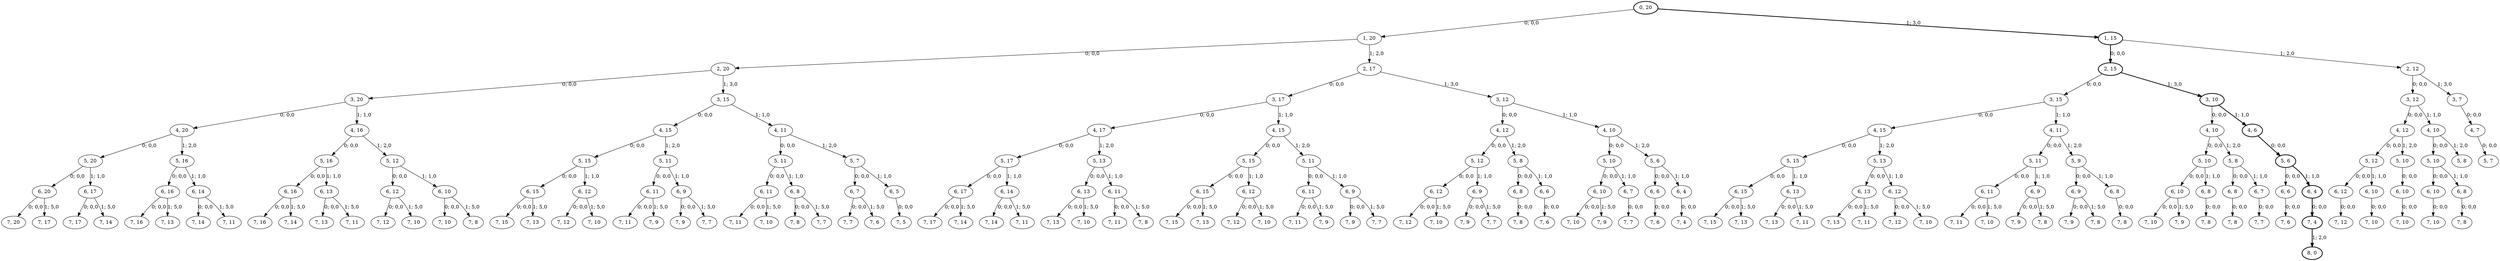 strict digraph G {
  1 [ style="solid" label="6, 20" ];
  2 [ style="solid" label="7, 20" ];
  3 [ style="solid" label="7, 17" ];
  4 [ style="solid" label="5, 20" ];
  5 [ style="solid" label="6, 17" ];
  6 [ style="solid" label="7, 17" ];
  7 [ style="solid" label="7, 14" ];
  8 [ style="solid" label="4, 20" ];
  9 [ style="solid" label="6, 16" ];
  10 [ style="solid" label="7, 16" ];
  11 [ style="solid" label="7, 13" ];
  12 [ style="solid" label="5, 16" ];
  13 [ style="solid" label="6, 14" ];
  14 [ style="solid" label="7, 14" ];
  15 [ style="solid" label="7, 11" ];
  16 [ style="solid" label="3, 20" ];
  17 [ style="solid" label="6, 16" ];
  18 [ style="solid" label="7, 16" ];
  19 [ style="solid" label="7, 14" ];
  20 [ style="solid" label="5, 16" ];
  21 [ style="solid" label="6, 13" ];
  22 [ style="solid" label="7, 13" ];
  23 [ style="solid" label="7, 11" ];
  24 [ style="solid" label="4, 16" ];
  25 [ style="solid" label="6, 12" ];
  26 [ style="solid" label="7, 12" ];
  27 [ style="solid" label="7, 10" ];
  28 [ style="solid" label="5, 12" ];
  29 [ style="solid" label="6, 10" ];
  30 [ style="solid" label="7, 10" ];
  31 [ style="solid" label="7, 8" ];
  32 [ style="solid" label="2, 20" ];
  33 [ style="solid" label="6, 15" ];
  34 [ style="solid" label="7, 15" ];
  35 [ style="solid" label="7, 13" ];
  36 [ style="solid" label="5, 15" ];
  37 [ style="solid" label="6, 12" ];
  38 [ style="solid" label="7, 12" ];
  39 [ style="solid" label="7, 10" ];
  40 [ style="solid" label="4, 15" ];
  41 [ style="solid" label="6, 11" ];
  42 [ style="solid" label="7, 11" ];
  43 [ style="solid" label="7, 9" ];
  44 [ style="solid" label="5, 11" ];
  45 [ style="solid" label="6, 9" ];
  46 [ style="solid" label="7, 9" ];
  47 [ style="solid" label="7, 7" ];
  48 [ style="solid" label="3, 15" ];
  49 [ style="solid" label="6, 11" ];
  50 [ style="solid" label="7, 11" ];
  51 [ style="solid" label="7, 10" ];
  52 [ style="solid" label="5, 11" ];
  53 [ style="solid" label="6, 8" ];
  54 [ style="solid" label="7, 8" ];
  55 [ style="solid" label="7, 7" ];
  56 [ style="solid" label="4, 11" ];
  57 [ style="solid" label="6, 7" ];
  58 [ style="solid" label="7, 7" ];
  59 [ style="solid" label="7, 6" ];
  60 [ style="solid" label="5, 7" ];
  61 [ style="solid" label="6, 5" ];
  62 [ style="solid" label="7, 5" ];
  63 [ style="solid" label="1, 20" ];
  64 [ style="solid" label="6, 17" ];
  65 [ style="solid" label="7, 17" ];
  66 [ style="solid" label="7, 14" ];
  67 [ style="solid" label="5, 17" ];
  68 [ style="solid" label="6, 14" ];
  69 [ style="solid" label="7, 14" ];
  70 [ style="solid" label="7, 11" ];
  71 [ style="solid" label="4, 17" ];
  72 [ style="solid" label="6, 13" ];
  73 [ style="solid" label="7, 13" ];
  74 [ style="solid" label="7, 10" ];
  75 [ style="solid" label="5, 13" ];
  76 [ style="solid" label="6, 11" ];
  77 [ style="solid" label="7, 11" ];
  78 [ style="solid" label="7, 8" ];
  79 [ style="solid" label="3, 17" ];
  80 [ style="solid" label="6, 15" ];
  81 [ style="solid" label="7, 15" ];
  82 [ style="solid" label="7, 13" ];
  83 [ style="solid" label="5, 15" ];
  84 [ style="solid" label="6, 12" ];
  85 [ style="solid" label="7, 12" ];
  86 [ style="solid" label="7, 10" ];
  87 [ style="solid" label="4, 15" ];
  88 [ style="solid" label="6, 11" ];
  89 [ style="solid" label="7, 11" ];
  90 [ style="solid" label="7, 9" ];
  91 [ style="solid" label="5, 11" ];
  92 [ style="solid" label="6, 9" ];
  93 [ style="solid" label="7, 9" ];
  94 [ style="solid" label="7, 7" ];
  95 [ style="solid" label="2, 17" ];
  96 [ style="solid" label="6, 12" ];
  97 [ style="solid" label="7, 12" ];
  98 [ style="solid" label="7, 10" ];
  99 [ style="solid" label="5, 12" ];
  100 [ style="solid" label="6, 9" ];
  101 [ style="solid" label="7, 9" ];
  102 [ style="solid" label="7, 7" ];
  103 [ style="solid" label="4, 12" ];
  104 [ style="solid" label="6, 8" ];
  105 [ style="solid" label="7, 8" ];
  106 [ style="solid" label="5, 8" ];
  107 [ style="solid" label="6, 6" ];
  108 [ style="solid" label="7, 6" ];
  109 [ style="solid" label="3, 12" ];
  110 [ style="solid" label="6, 10" ];
  111 [ style="solid" label="7, 10" ];
  112 [ style="solid" label="7, 9" ];
  113 [ style="solid" label="5, 10" ];
  114 [ style="solid" label="6, 7" ];
  115 [ style="solid" label="7, 7" ];
  116 [ style="solid" label="4, 10" ];
  117 [ style="solid" label="6, 6" ];
  118 [ style="solid" label="7, 6" ];
  119 [ style="solid" label="5, 6" ];
  120 [ style="solid" label="6, 4" ];
  121 [ style="solid" label="7, 4" ];
  122 [ style="bold" label="0, 20" ];
  123 [ style="solid" label="6, 15" ];
  124 [ style="solid" label="7, 15" ];
  125 [ style="solid" label="7, 13" ];
  126 [ style="solid" label="5, 15" ];
  127 [ style="solid" label="6, 13" ];
  128 [ style="solid" label="7, 13" ];
  129 [ style="solid" label="7, 11" ];
  130 [ style="solid" label="4, 15" ];
  131 [ style="solid" label="6, 13" ];
  132 [ style="solid" label="7, 13" ];
  133 [ style="solid" label="7, 11" ];
  134 [ style="solid" label="5, 13" ];
  135 [ style="solid" label="6, 12" ];
  136 [ style="solid" label="7, 12" ];
  137 [ style="solid" label="7, 10" ];
  138 [ style="solid" label="3, 15" ];
  139 [ style="solid" label="6, 11" ];
  140 [ style="solid" label="7, 11" ];
  141 [ style="solid" label="7, 10" ];
  142 [ style="solid" label="5, 11" ];
  143 [ style="solid" label="6, 9" ];
  144 [ style="solid" label="7, 9" ];
  145 [ style="solid" label="7, 8" ];
  146 [ style="solid" label="4, 11" ];
  147 [ style="solid" label="6, 9" ];
  148 [ style="solid" label="7, 9" ];
  149 [ style="solid" label="7, 8" ];
  150 [ style="solid" label="5, 9" ];
  151 [ style="solid" label="6, 8" ];
  152 [ style="solid" label="7, 8" ];
  153 [ style="bold" label="2, 15" ];
  154 [ style="solid" label="6, 10" ];
  155 [ style="solid" label="7, 10" ];
  156 [ style="solid" label="7, 9" ];
  157 [ style="solid" label="5, 10" ];
  158 [ style="solid" label="6, 8" ];
  159 [ style="solid" label="7, 8" ];
  160 [ style="solid" label="4, 10" ];
  161 [ style="solid" label="6, 8" ];
  162 [ style="solid" label="7, 8" ];
  163 [ style="solid" label="5, 8" ];
  164 [ style="solid" label="6, 7" ];
  165 [ style="solid" label="7, 7" ];
  166 [ style="bold" label="3, 10" ];
  167 [ style="solid" label="6, 6" ];
  168 [ style="solid" label="7, 6" ];
  169 [ style="bold" label="5, 6" ];
  170 [ style="bold" label="7, 4" ];
  171 [ style="bold" label="8, 0" ];
  172 [ style="bold" label="6, 4" ];
  173 [ style="bold" label="4, 6" ];
  174 [ style="bold" label="1, 15" ];
  175 [ style="solid" label="6, 12" ];
  176 [ style="solid" label="7, 12" ];
  177 [ style="solid" label="5, 12" ];
  178 [ style="solid" label="6, 10" ];
  179 [ style="solid" label="7, 10" ];
  180 [ style="solid" label="4, 12" ];
  181 [ style="solid" label="6, 10" ];
  182 [ style="solid" label="7, 10" ];
  183 [ style="solid" label="5, 10" ];
  184 [ style="solid" label="3, 12" ];
  185 [ style="solid" label="6, 10" ];
  186 [ style="solid" label="7, 10" ];
  187 [ style="solid" label="5, 10" ];
  188 [ style="solid" label="6, 8" ];
  189 [ style="solid" label="7, 8" ];
  190 [ style="solid" label="4, 10" ];
  191 [ style="solid" label="5, 8" ];
  192 [ style="solid" label="2, 12" ];
  193 [ style="solid" label="4, 7" ];
  194 [ style="solid" label="5, 7" ];
  195 [ style="solid" label="3, 7" ];
  1 -> 2 [ style="solid" label="0; 0,0" ];
  1 -> 3 [ style="solid" label="1; 5,0" ];
  4 -> 1 [ style="solid" label="0; 0,0" ];
  5 -> 6 [ style="solid" label="0; 0,0" ];
  5 -> 7 [ style="solid" label="1; 5,0" ];
  4 -> 5 [ style="solid" label="1; 1,0" ];
  8 -> 4 [ style="solid" label="0; 0,0" ];
  9 -> 10 [ style="solid" label="0; 0,0" ];
  9 -> 11 [ style="solid" label="1; 5,0" ];
  12 -> 9 [ style="solid" label="0; 0,0" ];
  13 -> 14 [ style="solid" label="0; 0,0" ];
  13 -> 15 [ style="solid" label="1; 5,0" ];
  12 -> 13 [ style="solid" label="1; 1,0" ];
  8 -> 12 [ style="solid" label="1; 2,0" ];
  16 -> 8 [ style="solid" label="0; 0,0" ];
  17 -> 18 [ style="solid" label="0; 0,0" ];
  17 -> 19 [ style="solid" label="1; 5,0" ];
  20 -> 17 [ style="solid" label="0; 0,0" ];
  21 -> 22 [ style="solid" label="0; 0,0" ];
  21 -> 23 [ style="solid" label="1; 5,0" ];
  20 -> 21 [ style="solid" label="1; 1,0" ];
  24 -> 20 [ style="solid" label="0; 0,0" ];
  25 -> 26 [ style="solid" label="0; 0,0" ];
  25 -> 27 [ style="solid" label="1; 5,0" ];
  28 -> 25 [ style="solid" label="0; 0,0" ];
  29 -> 30 [ style="solid" label="0; 0,0" ];
  29 -> 31 [ style="solid" label="1; 5,0" ];
  28 -> 29 [ style="solid" label="1; 1,0" ];
  24 -> 28 [ style="solid" label="1; 2,0" ];
  16 -> 24 [ style="solid" label="1; 1,0" ];
  32 -> 16 [ style="solid" label="0; 0,0" ];
  33 -> 34 [ style="solid" label="0; 0,0" ];
  33 -> 35 [ style="solid" label="1; 5,0" ];
  36 -> 33 [ style="solid" label="0; 0,0" ];
  37 -> 38 [ style="solid" label="0; 0,0" ];
  37 -> 39 [ style="solid" label="1; 5,0" ];
  36 -> 37 [ style="solid" label="1; 1,0" ];
  40 -> 36 [ style="solid" label="0; 0,0" ];
  41 -> 42 [ style="solid" label="0; 0,0" ];
  41 -> 43 [ style="solid" label="1; 5,0" ];
  44 -> 41 [ style="solid" label="0; 0,0" ];
  45 -> 46 [ style="solid" label="0; 0,0" ];
  45 -> 47 [ style="solid" label="1; 5,0" ];
  44 -> 45 [ style="solid" label="1; 1,0" ];
  40 -> 44 [ style="solid" label="1; 2,0" ];
  48 -> 40 [ style="solid" label="0; 0,0" ];
  49 -> 50 [ style="solid" label="0; 0,0" ];
  49 -> 51 [ style="solid" label="1; 5,0" ];
  52 -> 49 [ style="solid" label="0; 0,0" ];
  53 -> 54 [ style="solid" label="0; 0,0" ];
  53 -> 55 [ style="solid" label="1; 5,0" ];
  52 -> 53 [ style="solid" label="1; 1,0" ];
  56 -> 52 [ style="solid" label="0; 0,0" ];
  57 -> 58 [ style="solid" label="0; 0,0" ];
  57 -> 59 [ style="solid" label="1; 5,0" ];
  60 -> 57 [ style="solid" label="0; 0,0" ];
  61 -> 62 [ style="solid" label="0; 0,0" ];
  60 -> 61 [ style="solid" label="1; 1,0" ];
  56 -> 60 [ style="solid" label="1; 2,0" ];
  48 -> 56 [ style="solid" label="1; 1,0" ];
  32 -> 48 [ style="solid" label="1; 3,0" ];
  63 -> 32 [ style="solid" label="0; 0,0" ];
  64 -> 65 [ style="solid" label="0; 0,0" ];
  64 -> 66 [ style="solid" label="1; 5,0" ];
  67 -> 64 [ style="solid" label="0; 0,0" ];
  68 -> 69 [ style="solid" label="0; 0,0" ];
  68 -> 70 [ style="solid" label="1; 5,0" ];
  67 -> 68 [ style="solid" label="1; 1,0" ];
  71 -> 67 [ style="solid" label="0; 0,0" ];
  72 -> 73 [ style="solid" label="0; 0,0" ];
  72 -> 74 [ style="solid" label="1; 5,0" ];
  75 -> 72 [ style="solid" label="0; 0,0" ];
  76 -> 77 [ style="solid" label="0; 0,0" ];
  76 -> 78 [ style="solid" label="1; 5,0" ];
  75 -> 76 [ style="solid" label="1; 1,0" ];
  71 -> 75 [ style="solid" label="1; 2,0" ];
  79 -> 71 [ style="solid" label="0; 0,0" ];
  80 -> 81 [ style="solid" label="0; 0,0" ];
  80 -> 82 [ style="solid" label="1; 5,0" ];
  83 -> 80 [ style="solid" label="0; 0,0" ];
  84 -> 85 [ style="solid" label="0; 0,0" ];
  84 -> 86 [ style="solid" label="1; 5,0" ];
  83 -> 84 [ style="solid" label="1; 1,0" ];
  87 -> 83 [ style="solid" label="0; 0,0" ];
  88 -> 89 [ style="solid" label="0; 0,0" ];
  88 -> 90 [ style="solid" label="1; 5,0" ];
  91 -> 88 [ style="solid" label="0; 0,0" ];
  92 -> 93 [ style="solid" label="0; 0,0" ];
  92 -> 94 [ style="solid" label="1; 5,0" ];
  91 -> 92 [ style="solid" label="1; 1,0" ];
  87 -> 91 [ style="solid" label="1; 2,0" ];
  79 -> 87 [ style="solid" label="1; 1,0" ];
  95 -> 79 [ style="solid" label="0; 0,0" ];
  96 -> 97 [ style="solid" label="0; 0,0" ];
  96 -> 98 [ style="solid" label="1; 5,0" ];
  99 -> 96 [ style="solid" label="0; 0,0" ];
  100 -> 101 [ style="solid" label="0; 0,0" ];
  100 -> 102 [ style="solid" label="1; 5,0" ];
  99 -> 100 [ style="solid" label="1; 1,0" ];
  103 -> 99 [ style="solid" label="0; 0,0" ];
  104 -> 105 [ style="solid" label="0; 0,0" ];
  106 -> 104 [ style="solid" label="0; 0,0" ];
  107 -> 108 [ style="solid" label="0; 0,0" ];
  106 -> 107 [ style="solid" label="1; 1,0" ];
  103 -> 106 [ style="solid" label="1; 2,0" ];
  109 -> 103 [ style="solid" label="0; 0,0" ];
  110 -> 111 [ style="solid" label="0; 0,0" ];
  110 -> 112 [ style="solid" label="1; 5,0" ];
  113 -> 110 [ style="solid" label="0; 0,0" ];
  114 -> 115 [ style="solid" label="0; 0,0" ];
  113 -> 114 [ style="solid" label="1; 1,0" ];
  116 -> 113 [ style="solid" label="0; 0,0" ];
  117 -> 118 [ style="solid" label="0; 0,0" ];
  119 -> 117 [ style="solid" label="0; 0,0" ];
  120 -> 121 [ style="solid" label="0; 0,0" ];
  119 -> 120 [ style="solid" label="1; 1,0" ];
  116 -> 119 [ style="solid" label="1; 2,0" ];
  109 -> 116 [ style="solid" label="1; 1,0" ];
  95 -> 109 [ style="solid" label="1; 3,0" ];
  63 -> 95 [ style="solid" label="1; 2,0" ];
  122 -> 63 [ style="solid" label="0; 0,0" ];
  123 -> 124 [ style="solid" label="0; 0,0" ];
  123 -> 125 [ style="solid" label="1; 5,0" ];
  126 -> 123 [ style="solid" label="0; 0,0" ];
  127 -> 128 [ style="solid" label="0; 0,0" ];
  127 -> 129 [ style="solid" label="1; 5,0" ];
  126 -> 127 [ style="solid" label="1; 1,0" ];
  130 -> 126 [ style="solid" label="0; 0,0" ];
  131 -> 132 [ style="solid" label="0; 0,0" ];
  131 -> 133 [ style="solid" label="1; 5,0" ];
  134 -> 131 [ style="solid" label="0; 0,0" ];
  135 -> 136 [ style="solid" label="0; 0,0" ];
  135 -> 137 [ style="solid" label="1; 5,0" ];
  134 -> 135 [ style="solid" label="1; 1,0" ];
  130 -> 134 [ style="solid" label="1; 2,0" ];
  138 -> 130 [ style="solid" label="0; 0,0" ];
  139 -> 140 [ style="solid" label="0; 0,0" ];
  139 -> 141 [ style="solid" label="1; 5,0" ];
  142 -> 139 [ style="solid" label="0; 0,0" ];
  143 -> 144 [ style="solid" label="0; 0,0" ];
  143 -> 145 [ style="solid" label="1; 5,0" ];
  142 -> 143 [ style="solid" label="1; 1,0" ];
  146 -> 142 [ style="solid" label="0; 0,0" ];
  147 -> 148 [ style="solid" label="0; 0,0" ];
  147 -> 149 [ style="solid" label="1; 5,0" ];
  150 -> 147 [ style="solid" label="0; 0,0" ];
  151 -> 152 [ style="solid" label="0; 0,0" ];
  150 -> 151 [ style="solid" label="1; 1,0" ];
  146 -> 150 [ style="solid" label="1; 2,0" ];
  138 -> 146 [ style="solid" label="1; 1,0" ];
  153 -> 138 [ style="solid" label="0; 0,0" ];
  154 -> 155 [ style="solid" label="0; 0,0" ];
  154 -> 156 [ style="solid" label="1; 5,0" ];
  157 -> 154 [ style="solid" label="0; 0,0" ];
  158 -> 159 [ style="solid" label="0; 0,0" ];
  157 -> 158 [ style="solid" label="1; 1,0" ];
  160 -> 157 [ style="solid" label="0; 0,0" ];
  161 -> 162 [ style="solid" label="0; 0,0" ];
  163 -> 161 [ style="solid" label="0; 0,0" ];
  164 -> 165 [ style="solid" label="0; 0,0" ];
  163 -> 164 [ style="solid" label="1; 1,0" ];
  160 -> 163 [ style="solid" label="1; 2,0" ];
  166 -> 160 [ style="solid" label="0; 0,0" ];
  167 -> 168 [ style="solid" label="0; 0,0" ];
  169 -> 167 [ style="solid" label="0; 0,0" ];
  170 -> 171 [ style="bold" label="1; 2,0" ];
  172 -> 170 [ style="bold" label="0; 0,0" ];
  169 -> 172 [ style="bold" label="1; 1,0" ];
  173 -> 169 [ style="bold" label="0; 0,0" ];
  166 -> 173 [ style="bold" label="1; 1,0" ];
  153 -> 166 [ style="bold" label="1; 3,0" ];
  174 -> 153 [ style="bold" label="0; 0,0" ];
  175 -> 176 [ style="solid" label="0; 0,0" ];
  177 -> 175 [ style="solid" label="0; 0,0" ];
  178 -> 179 [ style="solid" label="0; 0,0" ];
  177 -> 178 [ style="solid" label="1; 1,0" ];
  180 -> 177 [ style="solid" label="0; 0,0" ];
  181 -> 182 [ style="solid" label="0; 0,0" ];
  183 -> 181 [ style="solid" label="0; 0,0" ];
  180 -> 183 [ style="solid" label="1; 2,0" ];
  184 -> 180 [ style="solid" label="0; 0,0" ];
  185 -> 186 [ style="solid" label="0; 0,0" ];
  187 -> 185 [ style="solid" label="0; 0,0" ];
  188 -> 189 [ style="solid" label="0; 0,0" ];
  187 -> 188 [ style="solid" label="1; 1,0" ];
  190 -> 187 [ style="solid" label="0; 0,0" ];
  190 -> 191 [ style="solid" label="1; 2,0" ];
  184 -> 190 [ style="solid" label="1; 1,0" ];
  192 -> 184 [ style="solid" label="0; 0,0" ];
  193 -> 194 [ style="solid" label="0; 0,0" ];
  195 -> 193 [ style="solid" label="0; 0,0" ];
  192 -> 195 [ style="solid" label="1; 3,0" ];
  174 -> 192 [ style="solid" label="1; 2,0" ];
  122 -> 174 [ style="bold" label="1; 3,0" ];
}
